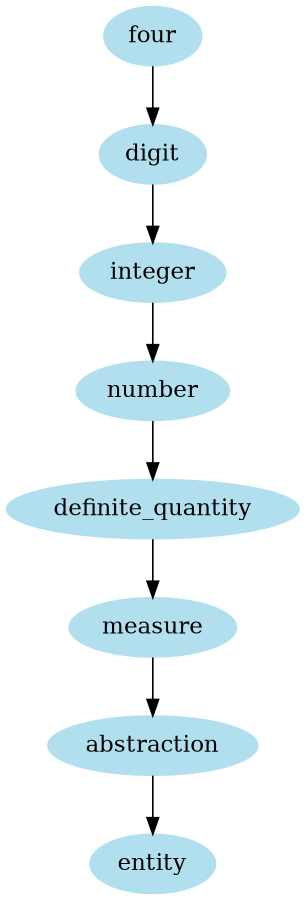 digraph unix {
	node [color=lightblue2 style=filled]
	size="6,6"
	four -> digit
	digit -> integer
	integer -> number
	number -> definite_quantity
	definite_quantity -> measure
	measure -> abstraction
	abstraction -> entity
}

